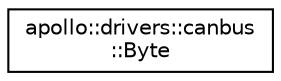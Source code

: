 digraph "Graphical Class Hierarchy"
{
  edge [fontname="Helvetica",fontsize="10",labelfontname="Helvetica",labelfontsize="10"];
  node [fontname="Helvetica",fontsize="10",shape=record];
  rankdir="LR";
  Node1 [label="apollo::drivers::canbus\l::Byte",height=0.2,width=0.4,color="black", fillcolor="white", style="filled",URL="$classapollo_1_1drivers_1_1canbus_1_1Byte.html",tooltip="The class of one byte, which is 8 bits. It includes some operations on one byte. "];
}
